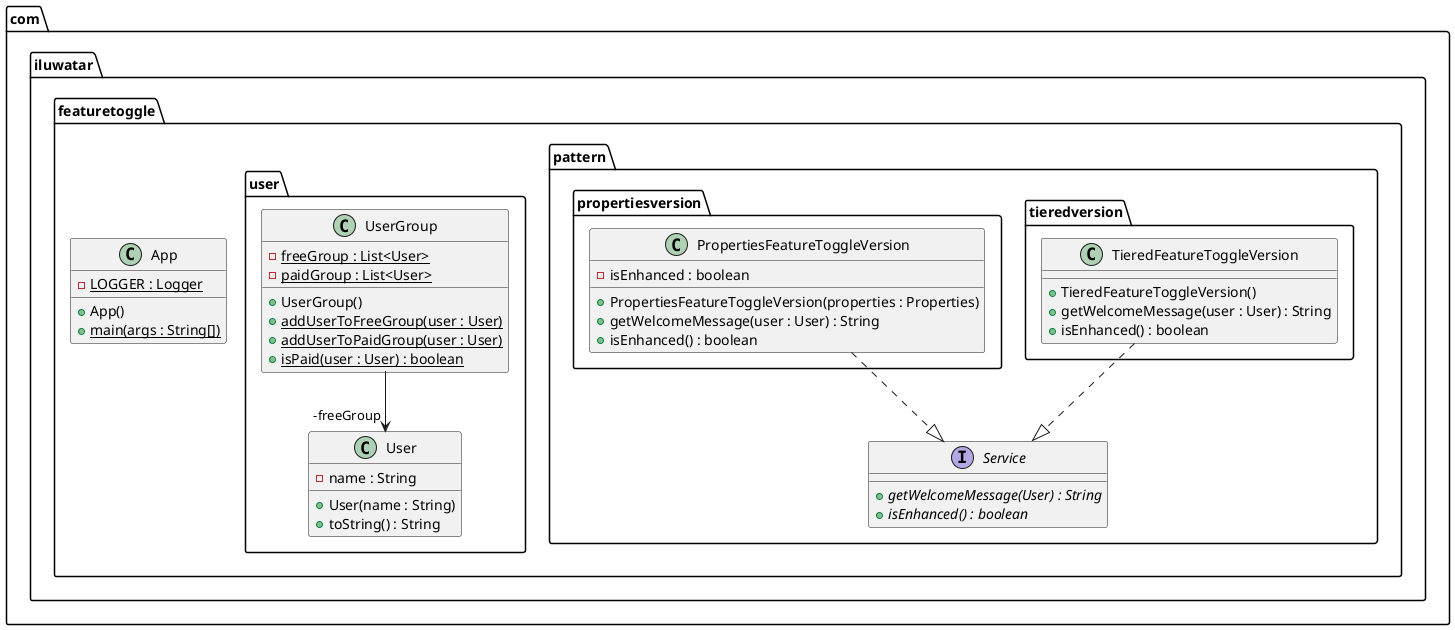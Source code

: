 @startuml
package com.iluwatar.featuretoggle.pattern {
  interface Service {
    + getWelcomeMessage(User) : String {abstract}
    + isEnhanced() : boolean {abstract}
  }
}
package com.iluwatar.featuretoggle.user {
  class User {
    - name : String
    + User(name : String)
    + toString() : String
  }
  class UserGroup {
    - freeGroup : List<User> {static}
    - paidGroup : List<User> {static}
    + UserGroup()
    + addUserToFreeGroup(user : User) {static}
    + addUserToPaidGroup(user : User) {static}
    + isPaid(user : User) : boolean {static}
  }
}
package com.iluwatar.featuretoggle.pattern.tieredversion {
  class TieredFeatureToggleVersion {
    + TieredFeatureToggleVersion()
    + getWelcomeMessage(user : User) : String
    + isEnhanced() : boolean
  }
}
package com.iluwatar.featuretoggle.pattern.propertiesversion {
  class PropertiesFeatureToggleVersion {
    - isEnhanced : boolean
    + PropertiesFeatureToggleVersion(properties : Properties)
    + getWelcomeMessage(user : User) : String
    + isEnhanced() : boolean
  }
}
package com.iluwatar.featuretoggle {
  class App {
    - LOGGER : Logger {static}
    + App()
    + main(args : String[]) {static}
  }
}
UserGroup -->  "-freeGroup" User
PropertiesFeatureToggleVersion ..|> Service 
TieredFeatureToggleVersion ..|> Service 
@enduml